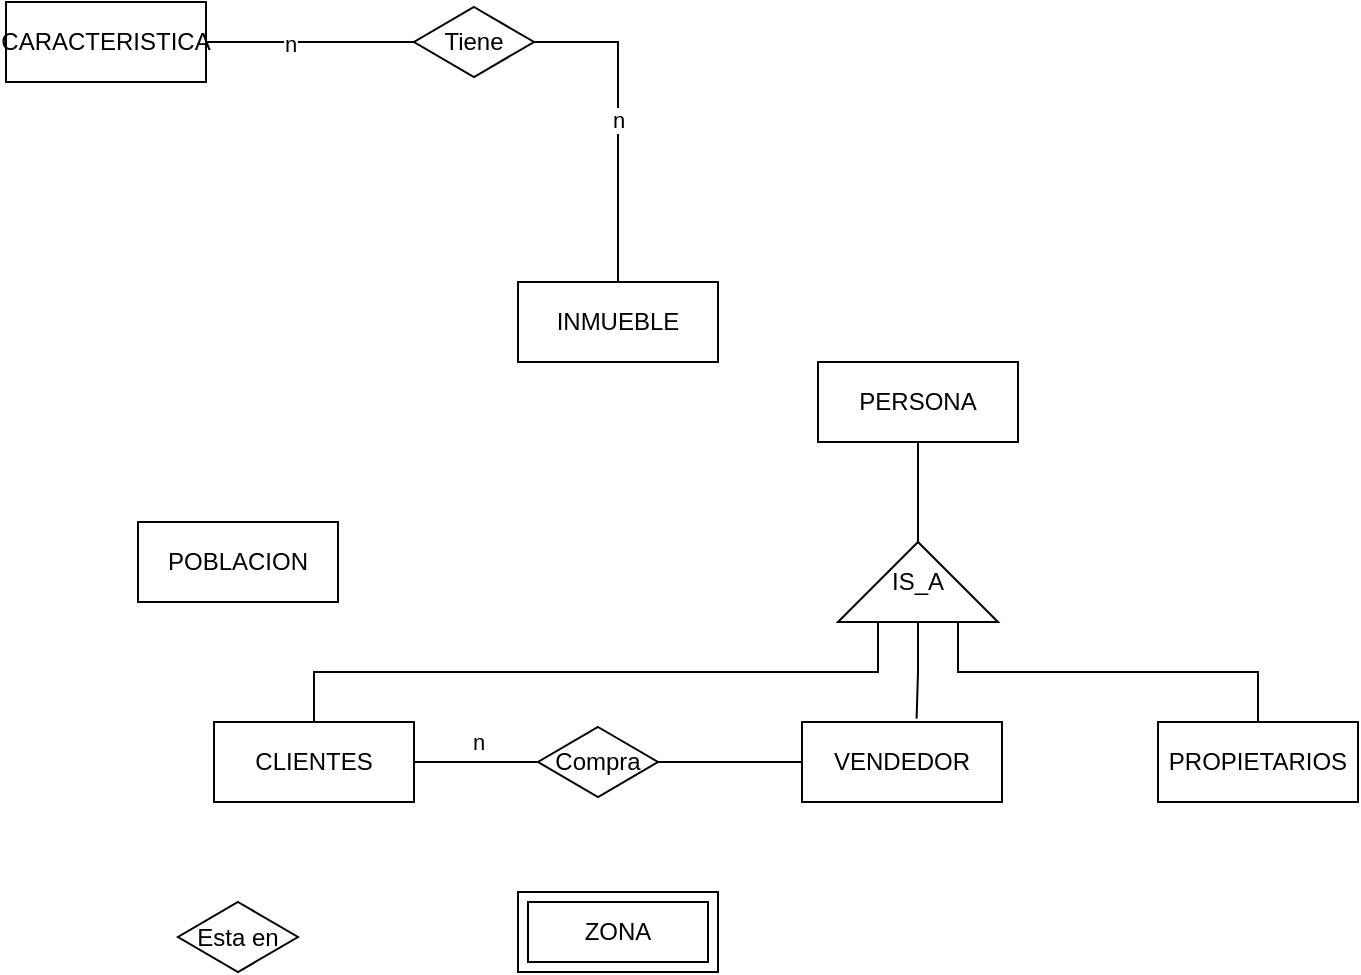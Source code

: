 <mxfile version="20.2.8" type="github">
  <diagram id="NP_N8qcr2ltZjCvs1rOz" name="Página-1">
    <mxGraphModel dx="942" dy="582" grid="1" gridSize="10" guides="1" tooltips="1" connect="1" arrows="1" fold="1" page="1" pageScale="1" pageWidth="827" pageHeight="1169" math="0" shadow="0">
      <root>
        <mxCell id="0" />
        <mxCell id="1" parent="0" />
        <mxCell id="-dudKcpXVjMrAc98z6ol-25" value="n" style="edgeStyle=orthogonalEdgeStyle;rounded=0;orthogonalLoop=1;jettySize=auto;html=1;exitX=0.5;exitY=0;exitDx=0;exitDy=0;entryX=1;entryY=0.5;entryDx=0;entryDy=0;endArrow=none;endFill=0;" parent="1" source="-dudKcpXVjMrAc98z6ol-9" target="-dudKcpXVjMrAc98z6ol-24" edge="1">
          <mxGeometry relative="1" as="geometry" />
        </mxCell>
        <mxCell id="-dudKcpXVjMrAc98z6ol-9" value="INMUEBLE" style="whiteSpace=wrap;html=1;align=center;" parent="1" vertex="1">
          <mxGeometry x="280" y="280" width="100" height="40" as="geometry" />
        </mxCell>
        <mxCell id="4Kdn3yP0D2weRfSzsZV8-5" value="n&lt;br&gt;" style="edgeStyle=orthogonalEdgeStyle;rounded=0;orthogonalLoop=1;jettySize=auto;html=1;exitX=1;exitY=0.5;exitDx=0;exitDy=0;entryX=0;entryY=0.5;entryDx=0;entryDy=0;endArrow=none;endFill=0;" edge="1" parent="1" source="-dudKcpXVjMrAc98z6ol-10" target="4Kdn3yP0D2weRfSzsZV8-3">
          <mxGeometry x="0.032" y="10" relative="1" as="geometry">
            <mxPoint as="offset" />
          </mxGeometry>
        </mxCell>
        <mxCell id="-dudKcpXVjMrAc98z6ol-10" value="CLIENTES" style="whiteSpace=wrap;html=1;align=center;" parent="1" vertex="1">
          <mxGeometry x="128" y="500" width="100" height="40" as="geometry" />
        </mxCell>
        <mxCell id="-dudKcpXVjMrAc98z6ol-11" value="POBLACION" style="whiteSpace=wrap;html=1;align=center;" parent="1" vertex="1">
          <mxGeometry x="90" y="400" width="100" height="40" as="geometry" />
        </mxCell>
        <mxCell id="-dudKcpXVjMrAc98z6ol-12" value="ZONA" style="shape=ext;margin=3;double=1;whiteSpace=wrap;html=1;align=center;" parent="1" vertex="1">
          <mxGeometry x="280" y="585" width="100" height="40" as="geometry" />
        </mxCell>
        <mxCell id="-dudKcpXVjMrAc98z6ol-14" value="Esta en" style="shape=rhombus;perimeter=rhombusPerimeter;whiteSpace=wrap;html=1;align=center;" parent="1" vertex="1">
          <mxGeometry x="110" y="590" width="60" height="35" as="geometry" />
        </mxCell>
        <mxCell id="-dudKcpXVjMrAc98z6ol-16" style="edgeStyle=orthogonalEdgeStyle;rounded=0;orthogonalLoop=1;jettySize=auto;html=1;exitX=0.5;exitY=1;exitDx=0;exitDy=0;" parent="1" source="-dudKcpXVjMrAc98z6ol-11" target="-dudKcpXVjMrAc98z6ol-11" edge="1">
          <mxGeometry relative="1" as="geometry" />
        </mxCell>
        <mxCell id="-dudKcpXVjMrAc98z6ol-21" value="CARACTERISTICA" style="whiteSpace=wrap;html=1;align=center;" parent="1" vertex="1">
          <mxGeometry x="24" y="140" width="100" height="40" as="geometry" />
        </mxCell>
        <mxCell id="-dudKcpXVjMrAc98z6ol-26" style="edgeStyle=orthogonalEdgeStyle;rounded=0;orthogonalLoop=1;jettySize=auto;html=1;entryX=1;entryY=0.5;entryDx=0;entryDy=0;endArrow=none;endFill=0;" parent="1" source="-dudKcpXVjMrAc98z6ol-24" target="-dudKcpXVjMrAc98z6ol-21" edge="1">
          <mxGeometry relative="1" as="geometry" />
        </mxCell>
        <mxCell id="-dudKcpXVjMrAc98z6ol-27" value="n" style="edgeLabel;html=1;align=center;verticalAlign=middle;resizable=0;points=[];" parent="-dudKcpXVjMrAc98z6ol-26" vertex="1" connectable="0">
          <mxGeometry x="0.197" y="1" relative="1" as="geometry">
            <mxPoint as="offset" />
          </mxGeometry>
        </mxCell>
        <mxCell id="-dudKcpXVjMrAc98z6ol-24" value="Tiene" style="shape=rhombus;perimeter=rhombusPerimeter;whiteSpace=wrap;html=1;align=center;" parent="1" vertex="1">
          <mxGeometry x="228" y="142.5" width="60" height="35" as="geometry" />
        </mxCell>
        <mxCell id="-dudKcpXVjMrAc98z6ol-43" style="edgeStyle=orthogonalEdgeStyle;rounded=0;orthogonalLoop=1;jettySize=auto;html=1;entryX=1;entryY=0.5;entryDx=0;entryDy=0;endArrow=none;endFill=0;" parent="1" source="-dudKcpXVjMrAc98z6ol-28" target="-dudKcpXVjMrAc98z6ol-40" edge="1">
          <mxGeometry relative="1" as="geometry" />
        </mxCell>
        <mxCell id="-dudKcpXVjMrAc98z6ol-28" value="PERSONA" style="whiteSpace=wrap;html=1;align=center;" parent="1" vertex="1">
          <mxGeometry x="430" y="320" width="100" height="40" as="geometry" />
        </mxCell>
        <mxCell id="-dudKcpXVjMrAc98z6ol-44" style="edgeStyle=orthogonalEdgeStyle;rounded=0;orthogonalLoop=1;jettySize=auto;html=1;exitX=0;exitY=0.25;exitDx=0;exitDy=0;entryX=0.5;entryY=0;entryDx=0;entryDy=0;endArrow=none;endFill=0;" parent="1" source="-dudKcpXVjMrAc98z6ol-40" target="-dudKcpXVjMrAc98z6ol-10" edge="1">
          <mxGeometry relative="1" as="geometry" />
        </mxCell>
        <mxCell id="-dudKcpXVjMrAc98z6ol-45" style="edgeStyle=orthogonalEdgeStyle;rounded=0;orthogonalLoop=1;jettySize=auto;html=1;exitX=0;exitY=0.5;exitDx=0;exitDy=0;entryX=0.573;entryY=-0.04;entryDx=0;entryDy=0;entryPerimeter=0;endArrow=none;endFill=0;" parent="1" source="-dudKcpXVjMrAc98z6ol-40" target="-dudKcpXVjMrAc98z6ol-41" edge="1">
          <mxGeometry relative="1" as="geometry" />
        </mxCell>
        <mxCell id="-dudKcpXVjMrAc98z6ol-46" style="edgeStyle=orthogonalEdgeStyle;rounded=0;orthogonalLoop=1;jettySize=auto;html=1;exitX=0;exitY=0.75;exitDx=0;exitDy=0;entryX=0.5;entryY=0;entryDx=0;entryDy=0;endArrow=none;endFill=0;" parent="1" source="-dudKcpXVjMrAc98z6ol-40" target="-dudKcpXVjMrAc98z6ol-42" edge="1">
          <mxGeometry relative="1" as="geometry" />
        </mxCell>
        <mxCell id="-dudKcpXVjMrAc98z6ol-40" value="IS_A" style="triangle;whiteSpace=wrap;html=1;direction=north;" parent="1" vertex="1">
          <mxGeometry x="440" y="410" width="80" height="40" as="geometry" />
        </mxCell>
        <mxCell id="-dudKcpXVjMrAc98z6ol-41" value="VENDEDOR" style="whiteSpace=wrap;html=1;align=center;" parent="1" vertex="1">
          <mxGeometry x="422" y="500" width="100" height="40" as="geometry" />
        </mxCell>
        <mxCell id="-dudKcpXVjMrAc98z6ol-42" value="PROPIETARIOS" style="whiteSpace=wrap;html=1;align=center;" parent="1" vertex="1">
          <mxGeometry x="600" y="500" width="100" height="40" as="geometry" />
        </mxCell>
        <mxCell id="4Kdn3yP0D2weRfSzsZV8-6" style="edgeStyle=orthogonalEdgeStyle;rounded=0;orthogonalLoop=1;jettySize=auto;html=1;exitX=1;exitY=0.5;exitDx=0;exitDy=0;entryX=0;entryY=0.5;entryDx=0;entryDy=0;endArrow=none;endFill=0;" edge="1" parent="1" source="4Kdn3yP0D2weRfSzsZV8-3" target="-dudKcpXVjMrAc98z6ol-41">
          <mxGeometry relative="1" as="geometry" />
        </mxCell>
        <mxCell id="4Kdn3yP0D2weRfSzsZV8-3" value="Compra" style="shape=rhombus;perimeter=rhombusPerimeter;whiteSpace=wrap;html=1;align=center;" vertex="1" parent="1">
          <mxGeometry x="290" y="502.5" width="60" height="35" as="geometry" />
        </mxCell>
      </root>
    </mxGraphModel>
  </diagram>
</mxfile>
